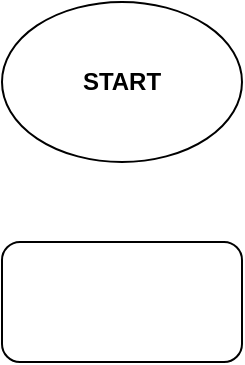 <mxfile>
    <diagram id="l7pSyAgg9Z8RvKaGSkAE" name="Page-1">
        <mxGraphModel dx="670" dy="305" grid="1" gridSize="10" guides="1" tooltips="1" connect="1" arrows="1" fold="1" page="1" pageScale="1" pageWidth="850" pageHeight="1100" math="0" shadow="0">
            <root>
                <mxCell id="0"/>
                <mxCell id="1" parent="0"/>
                <mxCell id="2" value="&lt;b&gt;START&lt;/b&gt;" style="ellipse;whiteSpace=wrap;html=1;" vertex="1" parent="1">
                    <mxGeometry x="280" y="50" width="120" height="80" as="geometry"/>
                </mxCell>
                <mxCell id="3" value="" style="rounded=1;whiteSpace=wrap;html=1;" vertex="1" parent="1">
                    <mxGeometry x="280" y="170" width="120" height="60" as="geometry"/>
                </mxCell>
            </root>
        </mxGraphModel>
    </diagram>
</mxfile>